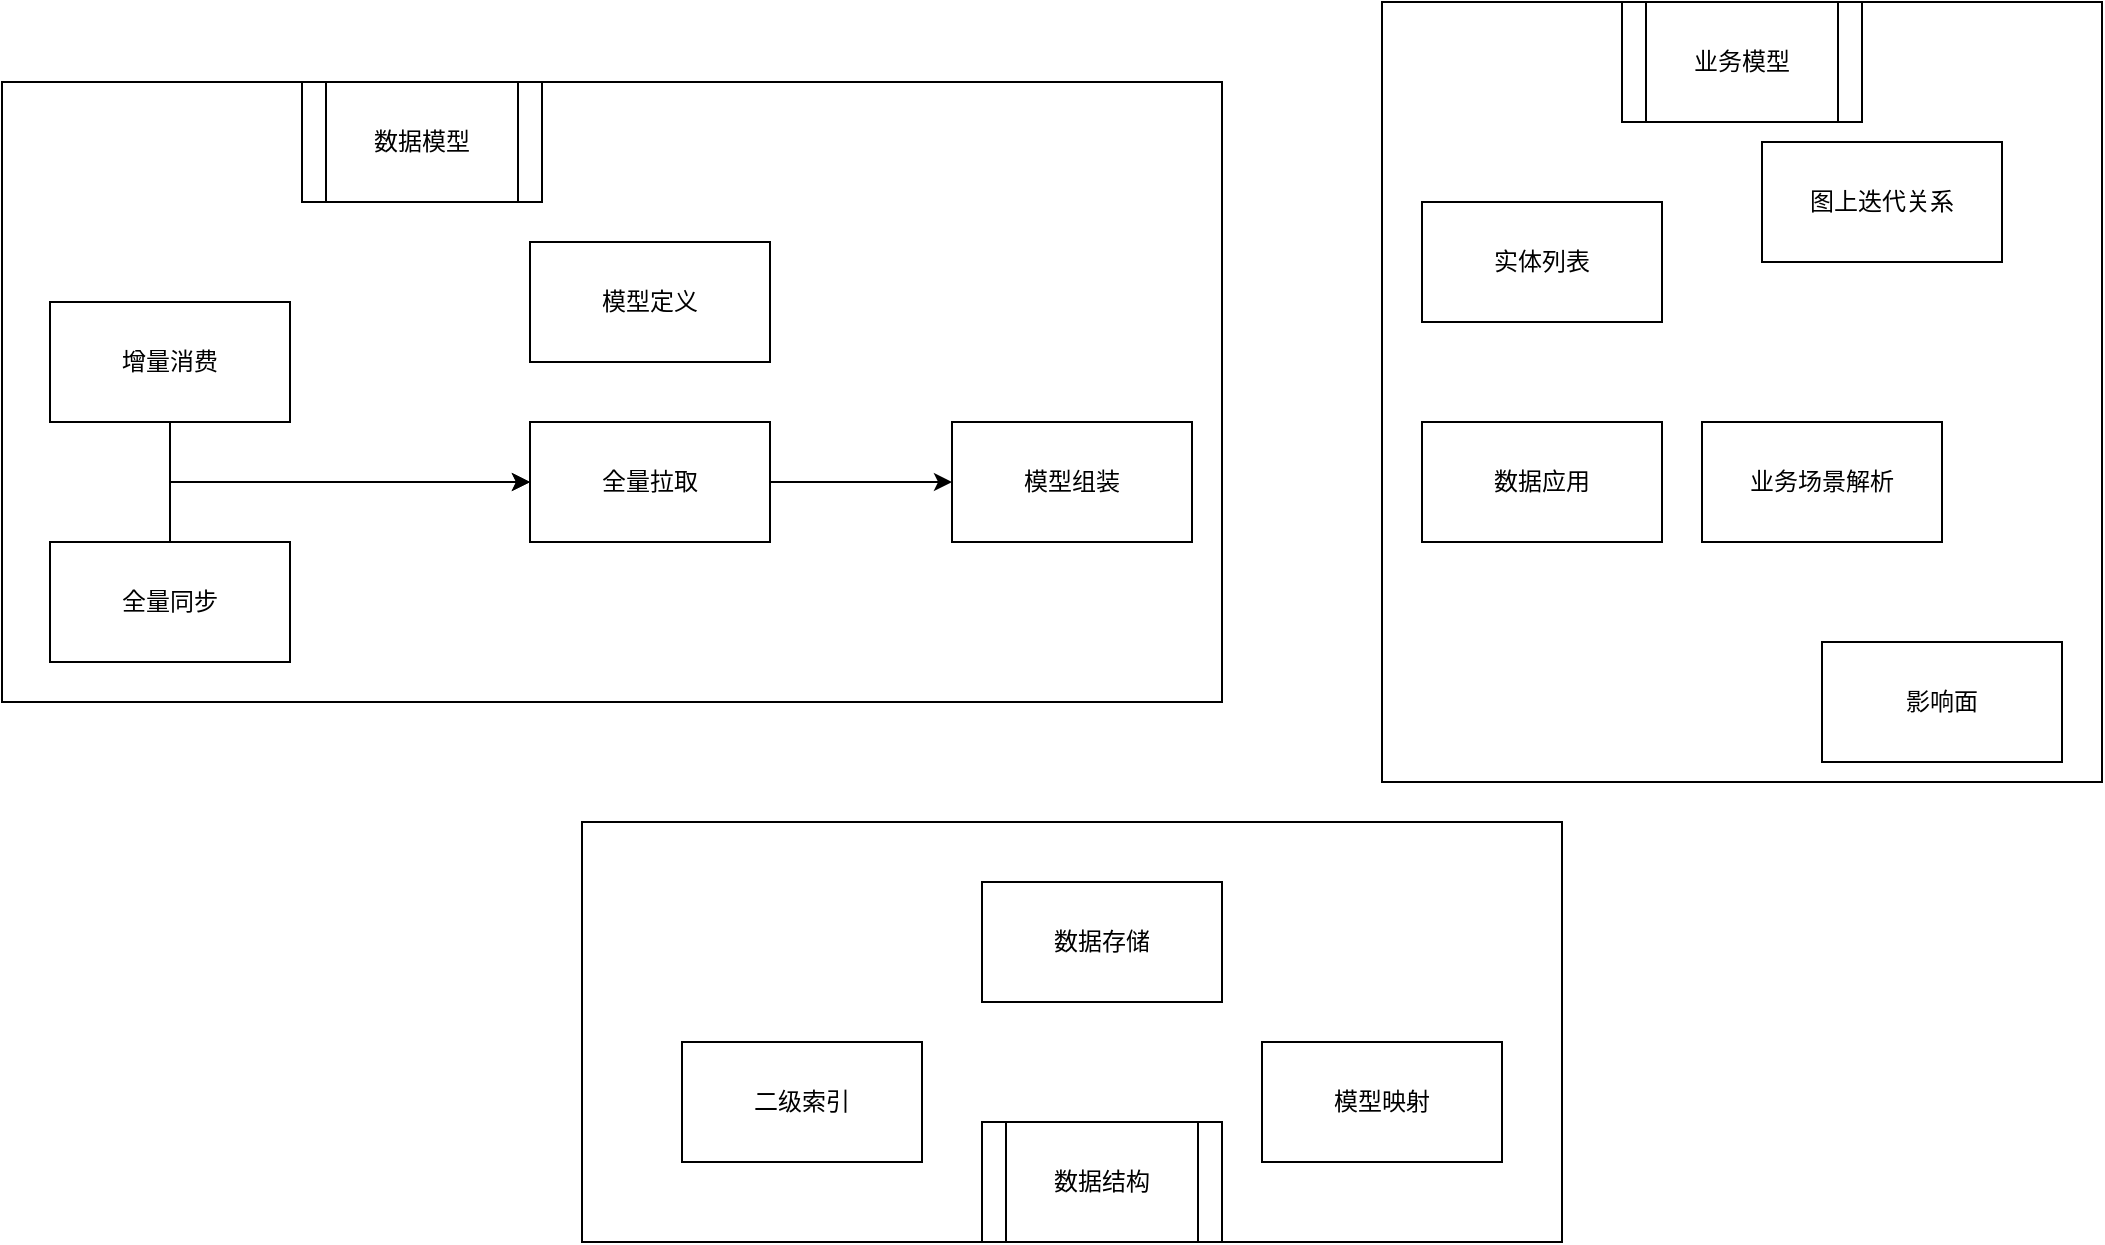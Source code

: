 <mxfile version="12.7.9" type="github">
  <diagram id="0CJbJKZwFz1q1Lmc70vx" name="Page-1">
    <mxGraphModel dx="1888" dy="830" grid="1" gridSize="10" guides="1" tooltips="1" connect="1" arrows="1" fold="1" page="1" pageScale="1" pageWidth="827" pageHeight="1169" math="0" shadow="0">
      <root>
        <mxCell id="0" />
        <mxCell id="1" parent="0" />
        <mxCell id="fxnPY3MzVxRmhkM58OgS-11" value="" style="rounded=0;whiteSpace=wrap;html=1;" vertex="1" parent="1">
          <mxGeometry x="960" y="260" width="360" height="390" as="geometry" />
        </mxCell>
        <mxCell id="fxnPY3MzVxRmhkM58OgS-10" value="" style="rounded=0;whiteSpace=wrap;html=1;" vertex="1" parent="1">
          <mxGeometry x="560" y="670" width="490" height="210" as="geometry" />
        </mxCell>
        <mxCell id="fxnPY3MzVxRmhkM58OgS-6" value="" style="rounded=0;whiteSpace=wrap;html=1;" vertex="1" parent="1">
          <mxGeometry x="270" y="300" width="610" height="310" as="geometry" />
        </mxCell>
        <mxCell id="fxnPY3MzVxRmhkM58OgS-17" style="edgeStyle=orthogonalEdgeStyle;rounded=0;orthogonalLoop=1;jettySize=auto;html=1;exitX=0.5;exitY=1;exitDx=0;exitDy=0;entryX=0;entryY=0.5;entryDx=0;entryDy=0;" edge="1" parent="1" source="sGaDUNlKgrUtjBCFJQaa-2" target="sGaDUNlKgrUtjBCFJQaa-5">
          <mxGeometry relative="1" as="geometry" />
        </mxCell>
        <mxCell id="sGaDUNlKgrUtjBCFJQaa-2" value="增量消费" style="rounded=0;whiteSpace=wrap;html=1;" parent="1" vertex="1">
          <mxGeometry x="294" y="410" width="120" height="60" as="geometry" />
        </mxCell>
        <mxCell id="fxnPY3MzVxRmhkM58OgS-18" style="edgeStyle=orthogonalEdgeStyle;rounded=0;orthogonalLoop=1;jettySize=auto;html=1;exitX=0.5;exitY=0;exitDx=0;exitDy=0;" edge="1" parent="1" source="sGaDUNlKgrUtjBCFJQaa-3" target="sGaDUNlKgrUtjBCFJQaa-5">
          <mxGeometry relative="1" as="geometry" />
        </mxCell>
        <mxCell id="sGaDUNlKgrUtjBCFJQaa-3" value="全量同步" style="rounded=0;whiteSpace=wrap;html=1;" parent="1" vertex="1">
          <mxGeometry x="294" y="530" width="120" height="60" as="geometry" />
        </mxCell>
        <mxCell id="sGaDUNlKgrUtjBCFJQaa-4" value="模型定义" style="rounded=0;whiteSpace=wrap;html=1;" parent="1" vertex="1">
          <mxGeometry x="534" y="380" width="120" height="60" as="geometry" />
        </mxCell>
        <mxCell id="fxnPY3MzVxRmhkM58OgS-19" style="edgeStyle=orthogonalEdgeStyle;rounded=0;orthogonalLoop=1;jettySize=auto;html=1;exitX=1;exitY=0.5;exitDx=0;exitDy=0;entryX=0;entryY=0.5;entryDx=0;entryDy=0;" edge="1" parent="1" source="sGaDUNlKgrUtjBCFJQaa-5" target="sGaDUNlKgrUtjBCFJQaa-6">
          <mxGeometry relative="1" as="geometry" />
        </mxCell>
        <mxCell id="sGaDUNlKgrUtjBCFJQaa-5" value="全量拉取" style="rounded=0;whiteSpace=wrap;html=1;" parent="1" vertex="1">
          <mxGeometry x="534" y="470" width="120" height="60" as="geometry" />
        </mxCell>
        <mxCell id="sGaDUNlKgrUtjBCFJQaa-6" value="模型组装" style="rounded=0;whiteSpace=wrap;html=1;" parent="1" vertex="1">
          <mxGeometry x="745" y="470" width="120" height="60" as="geometry" />
        </mxCell>
        <mxCell id="sGaDUNlKgrUtjBCFJQaa-7" value="数据存储" style="rounded=0;whiteSpace=wrap;html=1;" parent="1" vertex="1">
          <mxGeometry x="760" y="700" width="120" height="60" as="geometry" />
        </mxCell>
        <mxCell id="fxnPY3MzVxRmhkM58OgS-1" value="数据应用" style="rounded=0;whiteSpace=wrap;html=1;" vertex="1" parent="1">
          <mxGeometry x="980" y="470" width="120" height="60" as="geometry" />
        </mxCell>
        <mxCell id="fxnPY3MzVxRmhkM58OgS-3" value="业务场景解析" style="rounded=0;whiteSpace=wrap;html=1;" vertex="1" parent="1">
          <mxGeometry x="1120" y="470" width="120" height="60" as="geometry" />
        </mxCell>
        <mxCell id="fxnPY3MzVxRmhkM58OgS-4" value="影响面" style="rounded=0;whiteSpace=wrap;html=1;" vertex="1" parent="1">
          <mxGeometry x="1180" y="580" width="120" height="60" as="geometry" />
        </mxCell>
        <mxCell id="fxnPY3MzVxRmhkM58OgS-8" value="二级索引" style="rounded=0;whiteSpace=wrap;html=1;" vertex="1" parent="1">
          <mxGeometry x="610" y="780" width="120" height="60" as="geometry" />
        </mxCell>
        <mxCell id="fxnPY3MzVxRmhkM58OgS-9" value="模型映射" style="rounded=0;whiteSpace=wrap;html=1;" vertex="1" parent="1">
          <mxGeometry x="900" y="780" width="120" height="60" as="geometry" />
        </mxCell>
        <mxCell id="fxnPY3MzVxRmhkM58OgS-12" value="实体列表" style="rounded=0;whiteSpace=wrap;html=1;" vertex="1" parent="1">
          <mxGeometry x="980" y="360" width="120" height="60" as="geometry" />
        </mxCell>
        <mxCell id="fxnPY3MzVxRmhkM58OgS-13" value="图上迭代关系" style="rounded=0;whiteSpace=wrap;html=1;" vertex="1" parent="1">
          <mxGeometry x="1150" y="330" width="120" height="60" as="geometry" />
        </mxCell>
        <mxCell id="fxnPY3MzVxRmhkM58OgS-14" value="数据模型" style="shape=process;whiteSpace=wrap;html=1;backgroundOutline=1;" vertex="1" parent="1">
          <mxGeometry x="420" y="300" width="120" height="60" as="geometry" />
        </mxCell>
        <mxCell id="fxnPY3MzVxRmhkM58OgS-15" value="业务模型" style="shape=process;whiteSpace=wrap;html=1;backgroundOutline=1;" vertex="1" parent="1">
          <mxGeometry x="1080" y="260" width="120" height="60" as="geometry" />
        </mxCell>
        <mxCell id="fxnPY3MzVxRmhkM58OgS-16" value="数据结构" style="shape=process;whiteSpace=wrap;html=1;backgroundOutline=1;" vertex="1" parent="1">
          <mxGeometry x="760" y="820" width="120" height="60" as="geometry" />
        </mxCell>
      </root>
    </mxGraphModel>
  </diagram>
</mxfile>
